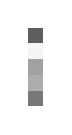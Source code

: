 \foreach \y/\col in {0/53,0.2/32,0.4/37,0.6/4,0.8/63} {
  \fill[black!\col!white] ($(-0.1,0)+(0,\y)$) rectangle ($(0.1,0.2)+(0,\y)$);
}
